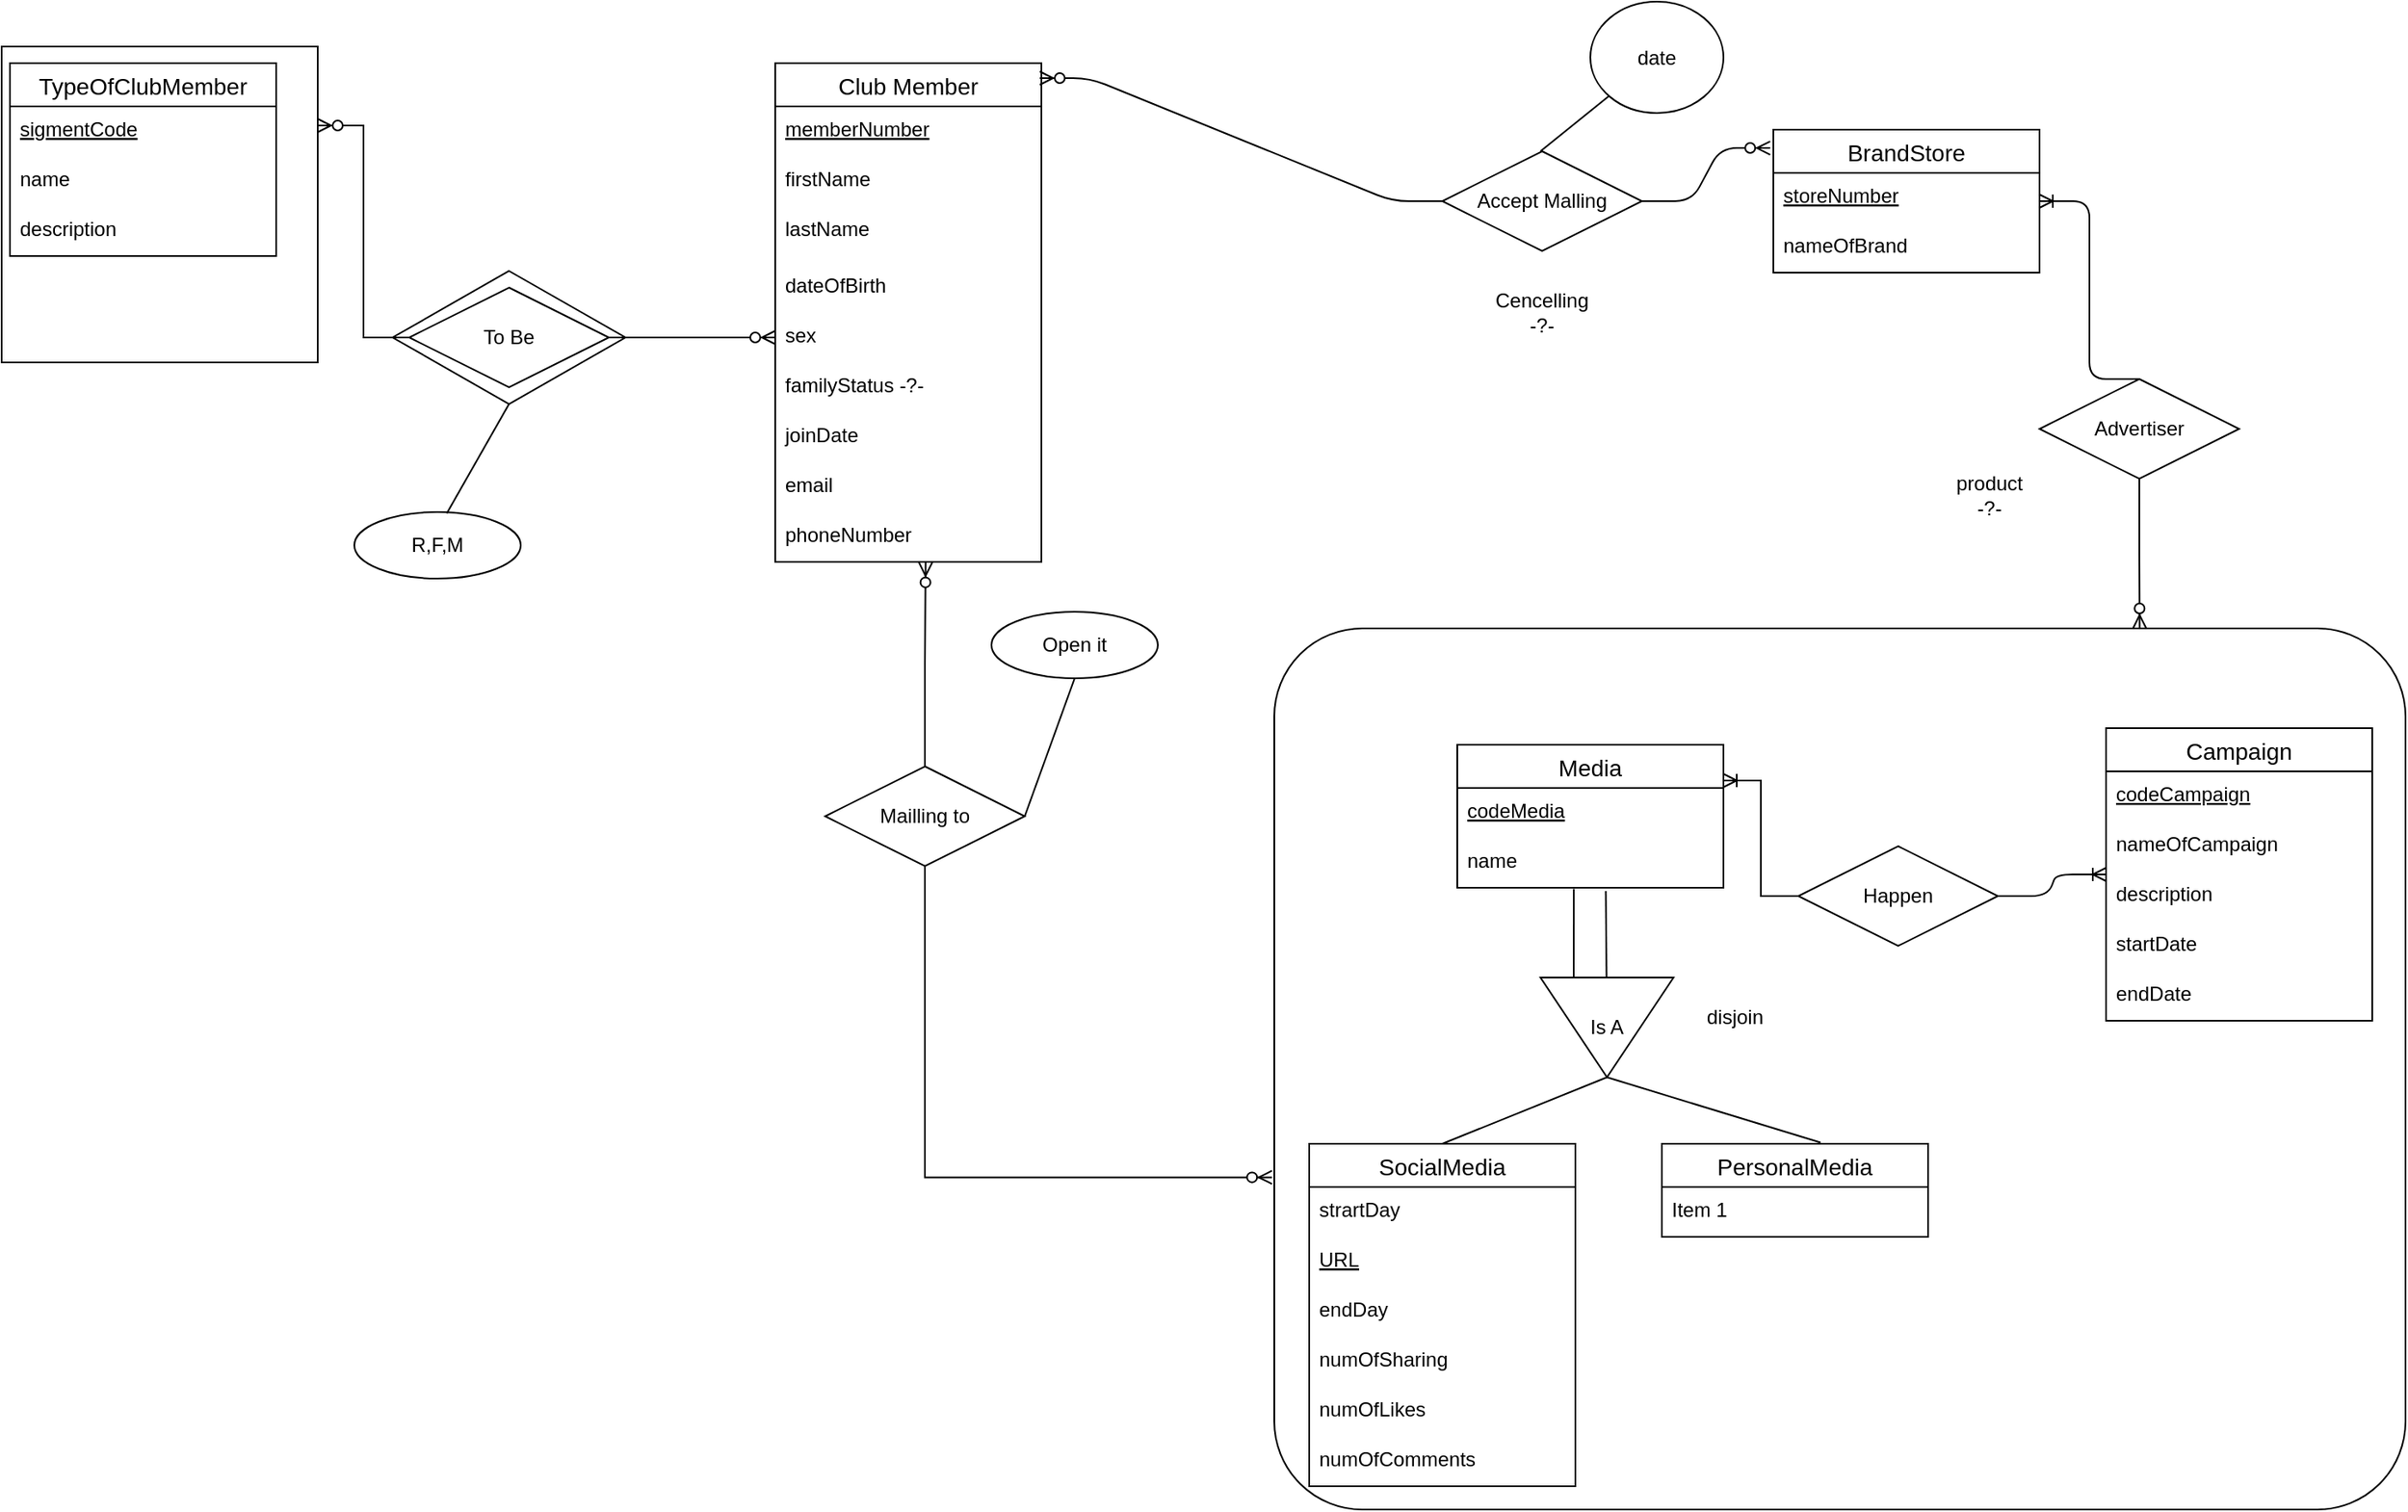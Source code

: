 <mxfile version="13.9.3" type="github">
  <diagram id="eMQ5TRxTmStjorEiqi1c" name="Page-1">
    <mxGraphModel dx="2782" dy="1010" grid="1" gridSize="10" guides="1" tooltips="1" connect="1" arrows="1" fold="1" page="1" pageScale="1" pageWidth="827" pageHeight="1169" math="0" shadow="0">
      <root>
        <mxCell id="0" />
        <mxCell id="1" parent="0" />
        <mxCell id="m6Jd8tHprvZd4_-lkX7Y-78" value="" style="whiteSpace=wrap;html=1;aspect=fixed;" vertex="1" parent="1">
          <mxGeometry x="-625" y="50" width="190" height="190" as="geometry" />
        </mxCell>
        <mxCell id="m6Jd8tHprvZd4_-lkX7Y-76" value="Relationship" style="shape=rhombus;perimeter=rhombusPerimeter;whiteSpace=wrap;html=1;align=center;" vertex="1" parent="1">
          <mxGeometry x="-390" y="185" width="140" height="80" as="geometry" />
        </mxCell>
        <mxCell id="m6Jd8tHprvZd4_-lkX7Y-30" value="" style="rounded=1;arcSize=10;whiteSpace=wrap;html=1;align=center;" vertex="1" parent="1">
          <mxGeometry x="140" y="400" width="680" height="530" as="geometry" />
        </mxCell>
        <mxCell id="tAxBk4xrzIQZD8wi3jXY-1" value="Club Member" style="swimlane;fontStyle=0;childLayout=stackLayout;horizontal=1;startSize=26;horizontalStack=0;resizeParent=1;resizeParentMax=0;resizeLast=0;collapsible=1;marginBottom=0;align=center;fontSize=14;" parent="1" vertex="1">
          <mxGeometry x="-160" y="60" width="160" height="300" as="geometry" />
        </mxCell>
        <mxCell id="tAxBk4xrzIQZD8wi3jXY-2" value="memberNumber" style="text;strokeColor=none;fillColor=none;spacingLeft=4;spacingRight=4;overflow=hidden;rotatable=0;points=[[0,0.5],[1,0.5]];portConstraint=eastwest;fontSize=12;fontStyle=4" parent="tAxBk4xrzIQZD8wi3jXY-1" vertex="1">
          <mxGeometry y="26" width="160" height="30" as="geometry" />
        </mxCell>
        <mxCell id="tAxBk4xrzIQZD8wi3jXY-3" value="firstName" style="text;strokeColor=none;fillColor=none;spacingLeft=4;spacingRight=4;overflow=hidden;rotatable=0;points=[[0,0.5],[1,0.5]];portConstraint=eastwest;fontSize=12;" parent="tAxBk4xrzIQZD8wi3jXY-1" vertex="1">
          <mxGeometry y="56" width="160" height="30" as="geometry" />
        </mxCell>
        <mxCell id="tAxBk4xrzIQZD8wi3jXY-4" value="lastName" style="text;strokeColor=none;fillColor=none;spacingLeft=4;spacingRight=4;overflow=hidden;rotatable=0;points=[[0,0.5],[1,0.5]];portConstraint=eastwest;fontSize=12;" parent="tAxBk4xrzIQZD8wi3jXY-1" vertex="1">
          <mxGeometry y="86" width="160" height="34" as="geometry" />
        </mxCell>
        <mxCell id="tAxBk4xrzIQZD8wi3jXY-6" value="dateOfBirth" style="text;strokeColor=none;fillColor=none;spacingLeft=4;spacingRight=4;overflow=hidden;rotatable=0;points=[[0,0.5],[1,0.5]];portConstraint=eastwest;fontSize=12;" parent="tAxBk4xrzIQZD8wi3jXY-1" vertex="1">
          <mxGeometry y="120" width="160" height="30" as="geometry" />
        </mxCell>
        <mxCell id="tAxBk4xrzIQZD8wi3jXY-7" value="sex" style="text;strokeColor=none;fillColor=none;spacingLeft=4;spacingRight=4;overflow=hidden;rotatable=0;points=[[0,0.5],[1,0.5]];portConstraint=eastwest;fontSize=12;" parent="tAxBk4xrzIQZD8wi3jXY-1" vertex="1">
          <mxGeometry y="150" width="160" height="30" as="geometry" />
        </mxCell>
        <mxCell id="tAxBk4xrzIQZD8wi3jXY-8" value="familyStatus -?-" style="text;strokeColor=none;fillColor=none;spacingLeft=4;spacingRight=4;overflow=hidden;rotatable=0;points=[[0,0.5],[1,0.5]];portConstraint=eastwest;fontSize=12;" parent="tAxBk4xrzIQZD8wi3jXY-1" vertex="1">
          <mxGeometry y="180" width="160" height="30" as="geometry" />
        </mxCell>
        <mxCell id="tAxBk4xrzIQZD8wi3jXY-10" value="joinDate" style="text;strokeColor=none;fillColor=none;spacingLeft=4;spacingRight=4;overflow=hidden;rotatable=0;points=[[0,0.5],[1,0.5]];portConstraint=eastwest;fontSize=12;" parent="tAxBk4xrzIQZD8wi3jXY-1" vertex="1">
          <mxGeometry y="210" width="160" height="30" as="geometry" />
        </mxCell>
        <mxCell id="tAxBk4xrzIQZD8wi3jXY-12" value="email" style="text;strokeColor=none;fillColor=none;spacingLeft=4;spacingRight=4;overflow=hidden;rotatable=0;points=[[0,0.5],[1,0.5]];portConstraint=eastwest;fontSize=12;" parent="tAxBk4xrzIQZD8wi3jXY-1" vertex="1">
          <mxGeometry y="240" width="160" height="30" as="geometry" />
        </mxCell>
        <mxCell id="tAxBk4xrzIQZD8wi3jXY-22" value="phoneNumber" style="text;strokeColor=none;fillColor=none;spacingLeft=4;spacingRight=4;overflow=hidden;rotatable=0;points=[[0,0.5],[1,0.5]];portConstraint=eastwest;fontSize=12;" parent="tAxBk4xrzIQZD8wi3jXY-1" vertex="1">
          <mxGeometry y="270" width="160" height="30" as="geometry" />
        </mxCell>
        <mxCell id="tAxBk4xrzIQZD8wi3jXY-23" value="BrandStore" style="swimlane;fontStyle=0;childLayout=stackLayout;horizontal=1;startSize=26;horizontalStack=0;resizeParent=1;resizeParentMax=0;resizeLast=0;collapsible=1;marginBottom=0;align=center;fontSize=14;" parent="1" vertex="1">
          <mxGeometry x="440" y="100" width="160" height="86" as="geometry" />
        </mxCell>
        <mxCell id="tAxBk4xrzIQZD8wi3jXY-24" value="storeNumber" style="text;strokeColor=none;fillColor=none;spacingLeft=4;spacingRight=4;overflow=hidden;rotatable=0;points=[[0,0.5],[1,0.5]];portConstraint=eastwest;fontSize=12;fontStyle=4" parent="tAxBk4xrzIQZD8wi3jXY-23" vertex="1">
          <mxGeometry y="26" width="160" height="30" as="geometry" />
        </mxCell>
        <mxCell id="tAxBk4xrzIQZD8wi3jXY-26" value="nameOfBrand" style="text;strokeColor=none;fillColor=none;spacingLeft=4;spacingRight=4;overflow=hidden;rotatable=0;points=[[0,0.5],[1,0.5]];portConstraint=eastwest;fontSize=12;" parent="tAxBk4xrzIQZD8wi3jXY-23" vertex="1">
          <mxGeometry y="56" width="160" height="30" as="geometry" />
        </mxCell>
        <mxCell id="tAxBk4xrzIQZD8wi3jXY-27" value="Accept Malling" style="shape=rhombus;perimeter=rhombusPerimeter;whiteSpace=wrap;html=1;align=center;" parent="1" vertex="1">
          <mxGeometry x="241" y="113" width="120" height="60" as="geometry" />
        </mxCell>
        <mxCell id="tAxBk4xrzIQZD8wi3jXY-28" value="" style="endArrow=none;html=1;" parent="1" target="tAxBk4xrzIQZD8wi3jXY-29" edge="1">
          <mxGeometry width="50" height="50" relative="1" as="geometry">
            <mxPoint x="300" y="113" as="sourcePoint" />
            <mxPoint x="350" y="63" as="targetPoint" />
          </mxGeometry>
        </mxCell>
        <mxCell id="tAxBk4xrzIQZD8wi3jXY-29" value="date" style="ellipse;whiteSpace=wrap;html=1;" parent="1" vertex="1">
          <mxGeometry x="330" y="23" width="80" height="67" as="geometry" />
        </mxCell>
        <mxCell id="tAxBk4xrzIQZD8wi3jXY-31" value="" style="edgeStyle=entityRelationEdgeStyle;fontSize=12;html=1;endArrow=ERzeroToMany;endFill=1;exitX=1;exitY=0.5;exitDx=0;exitDy=0;entryX=-0.012;entryY=0.128;entryDx=0;entryDy=0;entryPerimeter=0;" parent="1" source="tAxBk4xrzIQZD8wi3jXY-27" target="tAxBk4xrzIQZD8wi3jXY-23" edge="1">
          <mxGeometry width="100" height="100" relative="1" as="geometry">
            <mxPoint x="310" y="300" as="sourcePoint" />
            <mxPoint x="410" y="200" as="targetPoint" />
          </mxGeometry>
        </mxCell>
        <mxCell id="tAxBk4xrzIQZD8wi3jXY-32" value="" style="edgeStyle=entityRelationEdgeStyle;fontSize=12;html=1;endArrow=ERzeroToMany;endFill=1;exitX=0;exitY=0.5;exitDx=0;exitDy=0;entryX=0.994;entryY=0.03;entryDx=0;entryDy=0;entryPerimeter=0;" parent="1" source="tAxBk4xrzIQZD8wi3jXY-27" target="tAxBk4xrzIQZD8wi3jXY-1" edge="1">
          <mxGeometry width="100" height="100" relative="1" as="geometry">
            <mxPoint x="510" y="330" as="sourcePoint" />
            <mxPoint x="260" y="290" as="targetPoint" />
          </mxGeometry>
        </mxCell>
        <mxCell id="tAxBk4xrzIQZD8wi3jXY-34" value="Cencelling -?-" style="text;html=1;strokeColor=none;fillColor=none;align=center;verticalAlign=middle;whiteSpace=wrap;rounded=0;" parent="1" vertex="1">
          <mxGeometry x="281" y="200" width="40" height="20" as="geometry" />
        </mxCell>
        <mxCell id="tAxBk4xrzIQZD8wi3jXY-35" value="Campaign" style="swimlane;fontStyle=0;childLayout=stackLayout;horizontal=1;startSize=26;horizontalStack=0;resizeParent=1;resizeParentMax=0;resizeLast=0;collapsible=1;marginBottom=0;align=center;fontSize=14;" parent="1" vertex="1">
          <mxGeometry x="640" y="460" width="160" height="176" as="geometry" />
        </mxCell>
        <mxCell id="tAxBk4xrzIQZD8wi3jXY-37" value="codeCampaign" style="text;strokeColor=none;fillColor=none;spacingLeft=4;spacingRight=4;overflow=hidden;rotatable=0;points=[[0,0.5],[1,0.5]];portConstraint=eastwest;fontSize=12;fontStyle=4" parent="tAxBk4xrzIQZD8wi3jXY-35" vertex="1">
          <mxGeometry y="26" width="160" height="30" as="geometry" />
        </mxCell>
        <mxCell id="tAxBk4xrzIQZD8wi3jXY-38" value="nameOfCampaign" style="text;strokeColor=none;fillColor=none;spacingLeft=4;spacingRight=4;overflow=hidden;rotatable=0;points=[[0,0.5],[1,0.5]];portConstraint=eastwest;fontSize=12;" parent="tAxBk4xrzIQZD8wi3jXY-35" vertex="1">
          <mxGeometry y="56" width="160" height="30" as="geometry" />
        </mxCell>
        <mxCell id="tAxBk4xrzIQZD8wi3jXY-39" value="description" style="text;strokeColor=none;fillColor=none;spacingLeft=4;spacingRight=4;overflow=hidden;rotatable=0;points=[[0,0.5],[1,0.5]];portConstraint=eastwest;fontSize=12;" parent="tAxBk4xrzIQZD8wi3jXY-35" vertex="1">
          <mxGeometry y="86" width="160" height="30" as="geometry" />
        </mxCell>
        <mxCell id="tAxBk4xrzIQZD8wi3jXY-40" value="startDate" style="text;strokeColor=none;fillColor=none;spacingLeft=4;spacingRight=4;overflow=hidden;rotatable=0;points=[[0,0.5],[1,0.5]];portConstraint=eastwest;fontSize=12;" parent="tAxBk4xrzIQZD8wi3jXY-35" vertex="1">
          <mxGeometry y="116" width="160" height="30" as="geometry" />
        </mxCell>
        <mxCell id="tAxBk4xrzIQZD8wi3jXY-41" value="endDate" style="text;strokeColor=none;fillColor=none;spacingLeft=4;spacingRight=4;overflow=hidden;rotatable=0;points=[[0,0.5],[1,0.5]];portConstraint=eastwest;fontSize=12;" parent="tAxBk4xrzIQZD8wi3jXY-35" vertex="1">
          <mxGeometry y="146" width="160" height="30" as="geometry" />
        </mxCell>
        <mxCell id="m6Jd8tHprvZd4_-lkX7Y-61" style="edgeStyle=orthogonalEdgeStyle;rounded=0;orthogonalLoop=1;jettySize=auto;html=1;entryX=0.765;entryY=0;entryDx=0;entryDy=0;entryPerimeter=0;endArrow=ERzeroToMany;endFill=1;" edge="1" parent="1" source="tAxBk4xrzIQZD8wi3jXY-42" target="m6Jd8tHprvZd4_-lkX7Y-30">
          <mxGeometry relative="1" as="geometry" />
        </mxCell>
        <mxCell id="tAxBk4xrzIQZD8wi3jXY-42" value="Advertiser" style="shape=rhombus;perimeter=rhombusPerimeter;whiteSpace=wrap;html=1;align=center;" parent="1" vertex="1">
          <mxGeometry x="600" y="250" width="120" height="60" as="geometry" />
        </mxCell>
        <mxCell id="tAxBk4xrzIQZD8wi3jXY-43" value="" style="edgeStyle=entityRelationEdgeStyle;fontSize=12;html=1;endArrow=ERoneToMany;exitX=0.5;exitY=0;exitDx=0;exitDy=0;" parent="1" source="tAxBk4xrzIQZD8wi3jXY-42" target="tAxBk4xrzIQZD8wi3jXY-23" edge="1">
          <mxGeometry width="100" height="100" relative="1" as="geometry">
            <mxPoint x="600" y="300" as="sourcePoint" />
            <mxPoint x="700" y="200" as="targetPoint" />
          </mxGeometry>
        </mxCell>
        <mxCell id="tAxBk4xrzIQZD8wi3jXY-47" value="product -?-" style="text;html=1;strokeColor=none;fillColor=none;align=center;verticalAlign=middle;whiteSpace=wrap;rounded=0;" parent="1" vertex="1">
          <mxGeometry x="550" y="310" width="40" height="20" as="geometry" />
        </mxCell>
        <mxCell id="tAxBk4xrzIQZD8wi3jXY-48" value="Media" style="swimlane;fontStyle=0;childLayout=stackLayout;horizontal=1;startSize=26;horizontalStack=0;resizeParent=1;resizeParentMax=0;resizeLast=0;collapsible=1;marginBottom=0;align=center;fontSize=14;" parent="1" vertex="1">
          <mxGeometry x="250" y="470" width="160" height="86" as="geometry" />
        </mxCell>
        <mxCell id="tAxBk4xrzIQZD8wi3jXY-49" value="codeMedia" style="text;strokeColor=none;fillColor=none;spacingLeft=4;spacingRight=4;overflow=hidden;rotatable=0;points=[[0,0.5],[1,0.5]];portConstraint=eastwest;fontSize=12;fontStyle=4" parent="tAxBk4xrzIQZD8wi3jXY-48" vertex="1">
          <mxGeometry y="26" width="160" height="30" as="geometry" />
        </mxCell>
        <mxCell id="tAxBk4xrzIQZD8wi3jXY-50" value="name" style="text;strokeColor=none;fillColor=none;spacingLeft=4;spacingRight=4;overflow=hidden;rotatable=0;points=[[0,0.5],[1,0.5]];portConstraint=eastwest;fontSize=12;" parent="tAxBk4xrzIQZD8wi3jXY-48" vertex="1">
          <mxGeometry y="56" width="160" height="30" as="geometry" />
        </mxCell>
        <mxCell id="m6Jd8tHprvZd4_-lkX7Y-24" style="edgeStyle=orthogonalEdgeStyle;rounded=0;orthogonalLoop=1;jettySize=auto;html=1;entryX=1;entryY=0.25;entryDx=0;entryDy=0;endArrow=ERoneToMany;endFill=0;" edge="1" parent="1" source="m6Jd8tHprvZd4_-lkX7Y-20" target="tAxBk4xrzIQZD8wi3jXY-48">
          <mxGeometry relative="1" as="geometry" />
        </mxCell>
        <mxCell id="m6Jd8tHprvZd4_-lkX7Y-20" value="Happen" style="shape=rhombus;perimeter=rhombusPerimeter;whiteSpace=wrap;html=1;align=center;" vertex="1" parent="1">
          <mxGeometry x="455" y="531" width="120" height="60" as="geometry" />
        </mxCell>
        <mxCell id="m6Jd8tHprvZd4_-lkX7Y-26" style="edgeStyle=orthogonalEdgeStyle;rounded=0;orthogonalLoop=1;jettySize=auto;html=1;entryX=0.565;entryY=1.011;entryDx=0;entryDy=0;entryPerimeter=0;endArrow=ERzeroToMany;endFill=1;" edge="1" parent="1" source="m6Jd8tHprvZd4_-lkX7Y-21" target="tAxBk4xrzIQZD8wi3jXY-22">
          <mxGeometry relative="1" as="geometry">
            <mxPoint x="110" y="330" as="targetPoint" />
          </mxGeometry>
        </mxCell>
        <mxCell id="m6Jd8tHprvZd4_-lkX7Y-21" value="Mailling to" style="shape=rhombus;perimeter=rhombusPerimeter;whiteSpace=wrap;html=1;align=center;" vertex="1" parent="1">
          <mxGeometry x="-130" y="483" width="120" height="60" as="geometry" />
        </mxCell>
        <mxCell id="m6Jd8tHprvZd4_-lkX7Y-23" style="edgeStyle=orthogonalEdgeStyle;rounded=0;orthogonalLoop=1;jettySize=auto;html=1;endArrow=ERzeroToMany;endFill=1;exitX=0.5;exitY=1;exitDx=0;exitDy=0;entryX=-0.002;entryY=0.623;entryDx=0;entryDy=0;entryPerimeter=0;" edge="1" parent="1" source="m6Jd8tHprvZd4_-lkX7Y-21" target="m6Jd8tHprvZd4_-lkX7Y-30">
          <mxGeometry relative="1" as="geometry">
            <mxPoint x="90" y="590" as="sourcePoint" />
            <mxPoint x="130" y="590" as="targetPoint" />
          </mxGeometry>
        </mxCell>
        <mxCell id="m6Jd8tHprvZd4_-lkX7Y-33" value="" style="edgeStyle=entityRelationEdgeStyle;fontSize=12;html=1;endArrow=ERoneToMany;exitX=1;exitY=0.5;exitDx=0;exitDy=0;" edge="1" parent="1" source="m6Jd8tHprvZd4_-lkX7Y-20" target="tAxBk4xrzIQZD8wi3jXY-35">
          <mxGeometry width="100" height="100" relative="1" as="geometry">
            <mxPoint x="570" y="570" as="sourcePoint" />
            <mxPoint x="650" y="470" as="targetPoint" />
          </mxGeometry>
        </mxCell>
        <mxCell id="m6Jd8tHprvZd4_-lkX7Y-34" value="Open it" style="ellipse;whiteSpace=wrap;html=1;align=center;direction=west;" vertex="1" parent="1">
          <mxGeometry x="-30" y="390" width="100" height="40" as="geometry" />
        </mxCell>
        <mxCell id="m6Jd8tHprvZd4_-lkX7Y-39" value="Is A" style="triangle;whiteSpace=wrap;html=1;direction=south;" vertex="1" parent="1">
          <mxGeometry x="300" y="610" width="80" height="60" as="geometry" />
        </mxCell>
        <mxCell id="m6Jd8tHprvZd4_-lkX7Y-40" value="SocialMedia" style="swimlane;fontStyle=0;childLayout=stackLayout;horizontal=1;startSize=26;horizontalStack=0;resizeParent=1;resizeParentMax=0;resizeLast=0;collapsible=1;marginBottom=0;align=center;fontSize=14;" vertex="1" parent="1">
          <mxGeometry x="161" y="710" width="160" height="206" as="geometry" />
        </mxCell>
        <mxCell id="m6Jd8tHprvZd4_-lkX7Y-41" value="strartDay" style="text;strokeColor=none;fillColor=none;spacingLeft=4;spacingRight=4;overflow=hidden;rotatable=0;points=[[0,0.5],[1,0.5]];portConstraint=eastwest;fontSize=12;" vertex="1" parent="m6Jd8tHprvZd4_-lkX7Y-40">
          <mxGeometry y="26" width="160" height="30" as="geometry" />
        </mxCell>
        <mxCell id="m6Jd8tHprvZd4_-lkX7Y-42" value="URL" style="text;strokeColor=none;fillColor=none;spacingLeft=4;spacingRight=4;overflow=hidden;rotatable=0;points=[[0,0.5],[1,0.5]];portConstraint=eastwest;fontSize=12;fontStyle=4" vertex="1" parent="m6Jd8tHprvZd4_-lkX7Y-40">
          <mxGeometry y="56" width="160" height="30" as="geometry" />
        </mxCell>
        <mxCell id="m6Jd8tHprvZd4_-lkX7Y-43" value="endDay" style="text;strokeColor=none;fillColor=none;spacingLeft=4;spacingRight=4;overflow=hidden;rotatable=0;points=[[0,0.5],[1,0.5]];portConstraint=eastwest;fontSize=12;" vertex="1" parent="m6Jd8tHprvZd4_-lkX7Y-40">
          <mxGeometry y="86" width="160" height="30" as="geometry" />
        </mxCell>
        <mxCell id="m6Jd8tHprvZd4_-lkX7Y-52" value="numOfSharing" style="text;strokeColor=none;fillColor=none;spacingLeft=4;spacingRight=4;overflow=hidden;rotatable=0;points=[[0,0.5],[1,0.5]];portConstraint=eastwest;fontSize=12;" vertex="1" parent="m6Jd8tHprvZd4_-lkX7Y-40">
          <mxGeometry y="116" width="160" height="30" as="geometry" />
        </mxCell>
        <mxCell id="m6Jd8tHprvZd4_-lkX7Y-53" value="numOfLikes" style="text;strokeColor=none;fillColor=none;spacingLeft=4;spacingRight=4;overflow=hidden;rotatable=0;points=[[0,0.5],[1,0.5]];portConstraint=eastwest;fontSize=12;" vertex="1" parent="m6Jd8tHprvZd4_-lkX7Y-40">
          <mxGeometry y="146" width="160" height="30" as="geometry" />
        </mxCell>
        <mxCell id="m6Jd8tHprvZd4_-lkX7Y-54" value="numOfComments" style="text;strokeColor=none;fillColor=none;spacingLeft=4;spacingRight=4;overflow=hidden;rotatable=0;points=[[0,0.5],[1,0.5]];portConstraint=eastwest;fontSize=12;" vertex="1" parent="m6Jd8tHprvZd4_-lkX7Y-40">
          <mxGeometry y="176" width="160" height="30" as="geometry" />
        </mxCell>
        <mxCell id="m6Jd8tHprvZd4_-lkX7Y-44" value="PersonalMedia" style="swimlane;fontStyle=0;childLayout=stackLayout;horizontal=1;startSize=26;horizontalStack=0;resizeParent=1;resizeParentMax=0;resizeLast=0;collapsible=1;marginBottom=0;align=center;fontSize=14;" vertex="1" parent="1">
          <mxGeometry x="373" y="710" width="160" height="56" as="geometry" />
        </mxCell>
        <mxCell id="m6Jd8tHprvZd4_-lkX7Y-45" value="Item 1" style="text;strokeColor=none;fillColor=none;spacingLeft=4;spacingRight=4;overflow=hidden;rotatable=0;points=[[0,0.5],[1,0.5]];portConstraint=eastwest;fontSize=12;" vertex="1" parent="m6Jd8tHprvZd4_-lkX7Y-44">
          <mxGeometry y="26" width="160" height="30" as="geometry" />
        </mxCell>
        <mxCell id="m6Jd8tHprvZd4_-lkX7Y-51" value="" style="endArrow=none;html=1;rounded=0;entryX=0.5;entryY=0;entryDx=0;entryDy=0;exitX=1;exitY=0.5;exitDx=0;exitDy=0;" edge="1" parent="1" source="m6Jd8tHprvZd4_-lkX7Y-21" target="m6Jd8tHprvZd4_-lkX7Y-34">
          <mxGeometry relative="1" as="geometry">
            <mxPoint x="-40" y="479.17" as="sourcePoint" />
            <mxPoint x="120" y="479.17" as="targetPoint" />
          </mxGeometry>
        </mxCell>
        <mxCell id="m6Jd8tHprvZd4_-lkX7Y-55" value="disjoin" style="text;strokeColor=none;fillColor=none;spacingLeft=4;spacingRight=4;overflow=hidden;rotatable=0;points=[[0,0.5],[1,0.5]];portConstraint=eastwest;fontSize=12;" vertex="1" parent="1">
          <mxGeometry x="394" y="620" width="56" height="30" as="geometry" />
        </mxCell>
        <mxCell id="m6Jd8tHprvZd4_-lkX7Y-56" value="" style="endArrow=none;html=1;rounded=0;exitX=0.438;exitY=1.025;exitDx=0;exitDy=0;exitPerimeter=0;" edge="1" parent="1" source="tAxBk4xrzIQZD8wi3jXY-50">
          <mxGeometry relative="1" as="geometry">
            <mxPoint x="310" y="559" as="sourcePoint" />
            <mxPoint x="320" y="610" as="targetPoint" />
          </mxGeometry>
        </mxCell>
        <mxCell id="m6Jd8tHprvZd4_-lkX7Y-57" value="" style="endArrow=none;html=1;rounded=0;exitX=0.558;exitY=1.067;exitDx=0;exitDy=0;exitPerimeter=0;" edge="1" parent="1" source="tAxBk4xrzIQZD8wi3jXY-50" target="m6Jd8tHprvZd4_-lkX7Y-39">
          <mxGeometry relative="1" as="geometry">
            <mxPoint x="340" y="560" as="sourcePoint" />
            <mxPoint x="480" y="690" as="targetPoint" />
          </mxGeometry>
        </mxCell>
        <mxCell id="m6Jd8tHprvZd4_-lkX7Y-59" value="" style="endArrow=none;html=1;rounded=0;exitX=1;exitY=0.5;exitDx=0;exitDy=0;entryX=0.5;entryY=0;entryDx=0;entryDy=0;" edge="1" parent="1" source="m6Jd8tHprvZd4_-lkX7Y-39" target="m6Jd8tHprvZd4_-lkX7Y-40">
          <mxGeometry relative="1" as="geometry">
            <mxPoint x="320" y="710" as="sourcePoint" />
            <mxPoint x="480" y="710" as="targetPoint" />
          </mxGeometry>
        </mxCell>
        <mxCell id="m6Jd8tHprvZd4_-lkX7Y-60" value="" style="endArrow=none;html=1;rounded=0;exitX=1;exitY=0.5;exitDx=0;exitDy=0;entryX=0.596;entryY=-0.013;entryDx=0;entryDy=0;entryPerimeter=0;" edge="1" parent="1" source="m6Jd8tHprvZd4_-lkX7Y-39" target="m6Jd8tHprvZd4_-lkX7Y-44">
          <mxGeometry relative="1" as="geometry">
            <mxPoint x="320" y="710" as="sourcePoint" />
            <mxPoint x="480" y="710" as="targetPoint" />
          </mxGeometry>
        </mxCell>
        <mxCell id="m6Jd8tHprvZd4_-lkX7Y-62" value="TypeOfClubMember" style="swimlane;fontStyle=0;childLayout=stackLayout;horizontal=1;startSize=26;horizontalStack=0;resizeParent=1;resizeParentMax=0;resizeLast=0;collapsible=1;marginBottom=0;align=center;fontSize=14;" vertex="1" parent="1">
          <mxGeometry x="-620" y="60" width="160" height="116" as="geometry" />
        </mxCell>
        <mxCell id="m6Jd8tHprvZd4_-lkX7Y-63" value="sigmentCode" style="text;strokeColor=none;fillColor=none;spacingLeft=4;spacingRight=4;overflow=hidden;rotatable=0;points=[[0,0.5],[1,0.5]];portConstraint=eastwest;fontSize=12;fontStyle=4" vertex="1" parent="m6Jd8tHprvZd4_-lkX7Y-62">
          <mxGeometry y="26" width="160" height="30" as="geometry" />
        </mxCell>
        <mxCell id="m6Jd8tHprvZd4_-lkX7Y-71" value="name" style="text;strokeColor=none;fillColor=none;spacingLeft=4;spacingRight=4;overflow=hidden;rotatable=0;points=[[0,0.5],[1,0.5]];portConstraint=eastwest;fontSize=12;fontStyle=0" vertex="1" parent="m6Jd8tHprvZd4_-lkX7Y-62">
          <mxGeometry y="56" width="160" height="30" as="geometry" />
        </mxCell>
        <mxCell id="m6Jd8tHprvZd4_-lkX7Y-72" value="description" style="text;strokeColor=none;fillColor=none;spacingLeft=4;spacingRight=4;overflow=hidden;rotatable=0;points=[[0,0.5],[1,0.5]];portConstraint=eastwest;fontSize=12;fontStyle=0" vertex="1" parent="m6Jd8tHprvZd4_-lkX7Y-62">
          <mxGeometry y="86" width="160" height="30" as="geometry" />
        </mxCell>
        <mxCell id="m6Jd8tHprvZd4_-lkX7Y-74" style="edgeStyle=orthogonalEdgeStyle;rounded=0;orthogonalLoop=1;jettySize=auto;html=1;entryX=0;entryY=0.5;entryDx=0;entryDy=0;endArrow=ERzeroToMany;endFill=1;" edge="1" parent="1" source="m6Jd8tHprvZd4_-lkX7Y-73" target="tAxBk4xrzIQZD8wi3jXY-7">
          <mxGeometry relative="1" as="geometry" />
        </mxCell>
        <mxCell id="m6Jd8tHprvZd4_-lkX7Y-75" style="edgeStyle=orthogonalEdgeStyle;rounded=0;orthogonalLoop=1;jettySize=auto;html=1;endArrow=ERzeroToMany;endFill=1;entryX=1;entryY=0.25;entryDx=0;entryDy=0;" edge="1" parent="1" source="m6Jd8tHprvZd4_-lkX7Y-73" target="m6Jd8tHprvZd4_-lkX7Y-78">
          <mxGeometry relative="1" as="geometry">
            <mxPoint x="-400" y="80" as="targetPoint" />
          </mxGeometry>
        </mxCell>
        <mxCell id="m6Jd8tHprvZd4_-lkX7Y-73" value="To Be" style="shape=rhombus;perimeter=rhombusPerimeter;whiteSpace=wrap;html=1;align=center;" vertex="1" parent="1">
          <mxGeometry x="-380" y="195" width="120" height="60" as="geometry" />
        </mxCell>
        <mxCell id="m6Jd8tHprvZd4_-lkX7Y-79" value="R,F,M" style="ellipse;whiteSpace=wrap;html=1;align=center;" vertex="1" parent="1">
          <mxGeometry x="-413" y="330" width="100" height="40" as="geometry" />
        </mxCell>
        <mxCell id="m6Jd8tHprvZd4_-lkX7Y-80" value="" style="endArrow=none;html=1;rounded=0;entryX=0.556;entryY=0.018;entryDx=0;entryDy=0;entryPerimeter=0;exitX=0.5;exitY=1;exitDx=0;exitDy=0;" edge="1" parent="1" source="m6Jd8tHprvZd4_-lkX7Y-76" target="m6Jd8tHprvZd4_-lkX7Y-79">
          <mxGeometry relative="1" as="geometry">
            <mxPoint x="-320" y="270" as="sourcePoint" />
            <mxPoint x="-350" y="320" as="targetPoint" />
          </mxGeometry>
        </mxCell>
      </root>
    </mxGraphModel>
  </diagram>
</mxfile>
